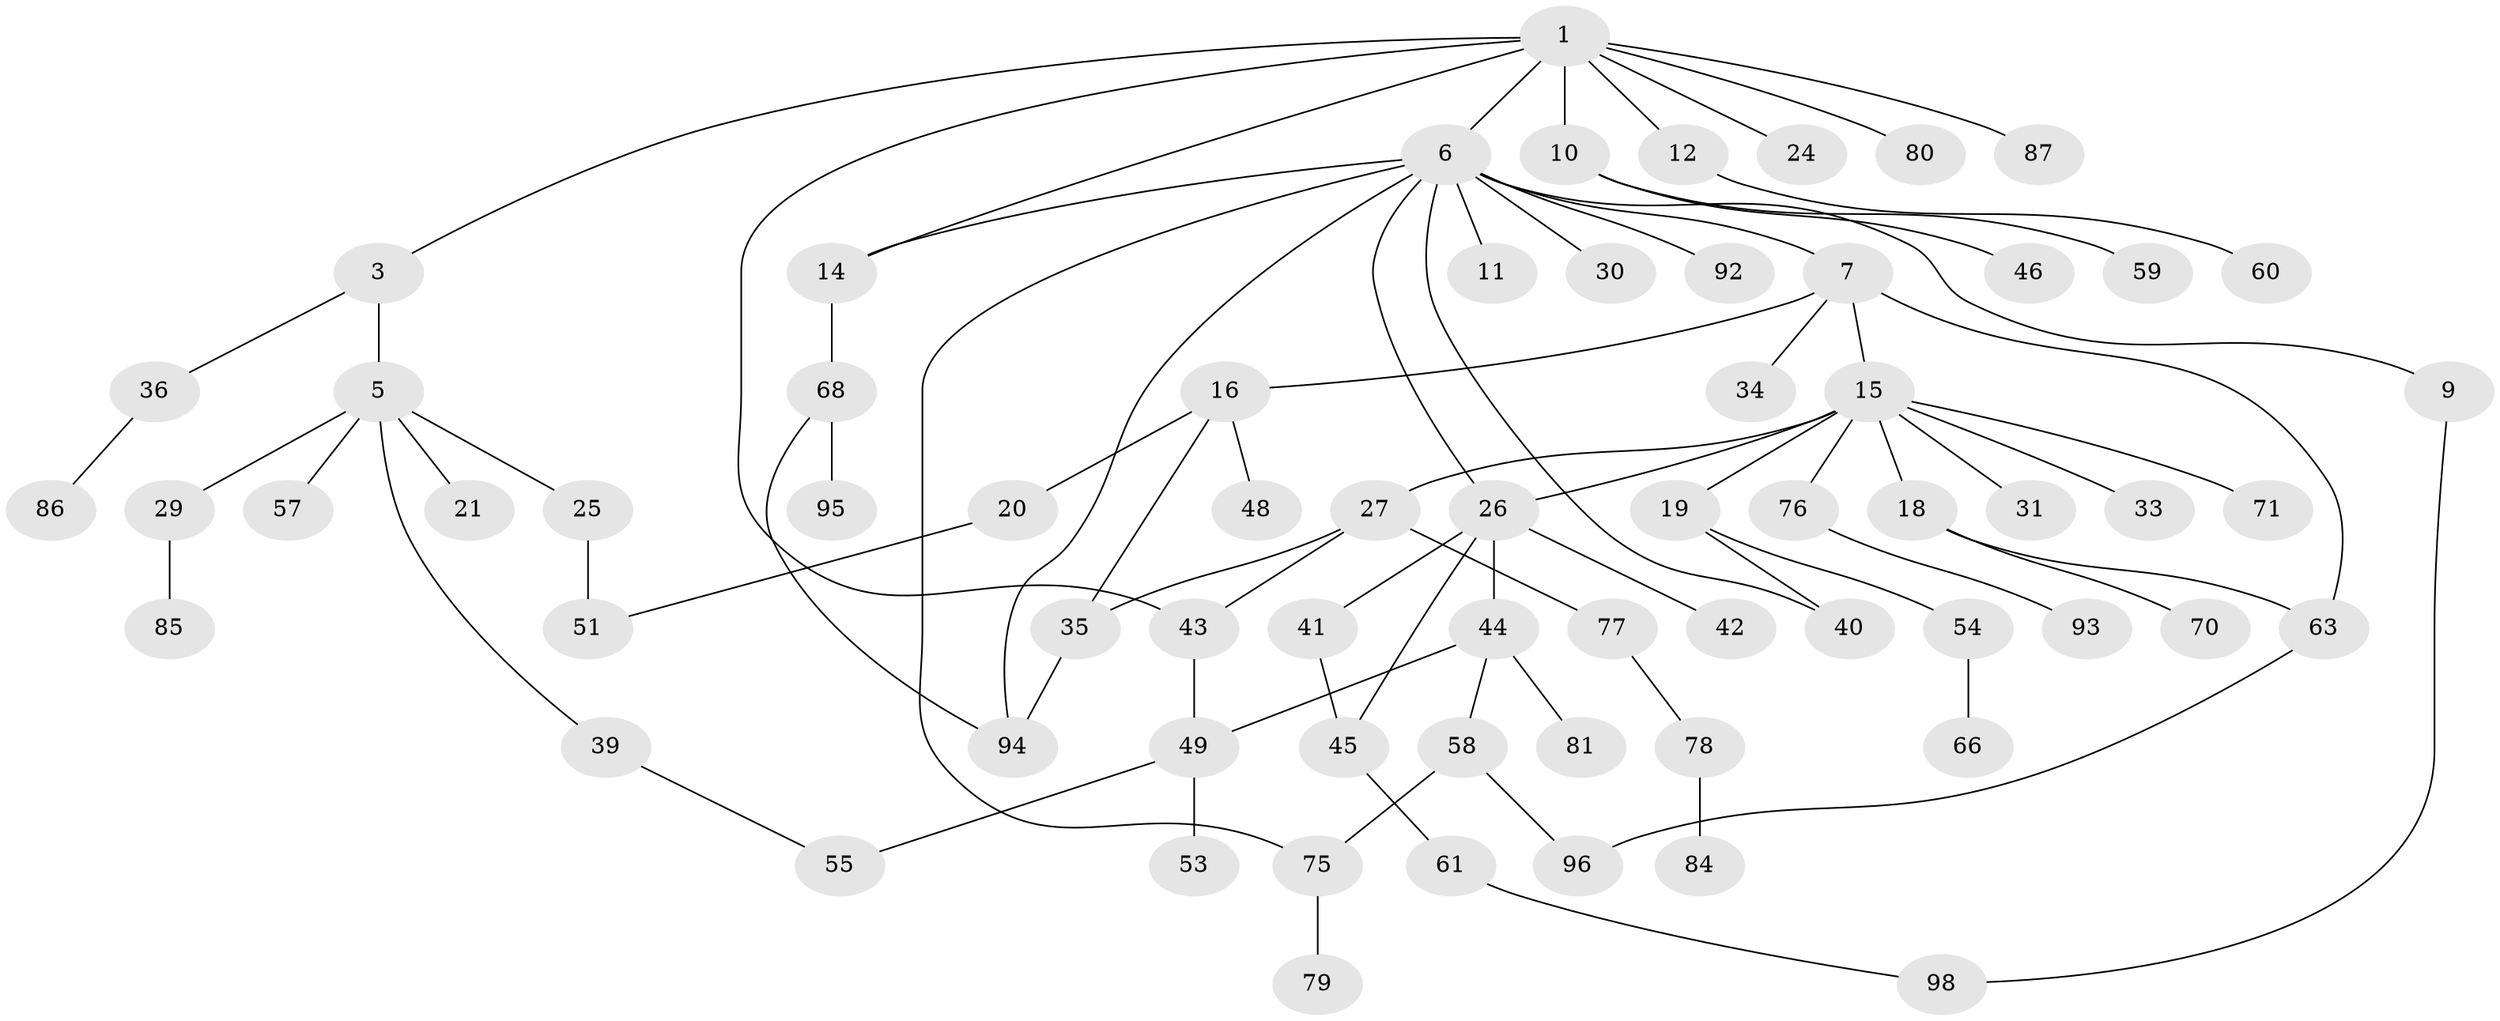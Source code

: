 // Generated by graph-tools (version 1.1) at 2025/23/03/03/25 07:23:34]
// undirected, 68 vertices, 82 edges
graph export_dot {
graph [start="1"]
  node [color=gray90,style=filled];
  1 [super="+2"];
  3 [super="+4"];
  5 [super="+17"];
  6 [super="+8"];
  7 [super="+13"];
  9 [super="+88"];
  10 [super="+56"];
  11;
  12 [super="+73"];
  14 [super="+28"];
  15 [super="+23"];
  16;
  18;
  19 [super="+22"];
  20;
  21;
  24 [super="+37"];
  25;
  26 [super="+32"];
  27 [super="+38"];
  29;
  30;
  31;
  33;
  34 [super="+97"];
  35 [super="+74"];
  36;
  39;
  40;
  41 [super="+47"];
  42 [super="+83"];
  43;
  44;
  45 [super="+52"];
  46 [super="+50"];
  48;
  49 [super="+72"];
  51 [super="+62"];
  53;
  54 [super="+90"];
  55 [super="+69"];
  57 [super="+64"];
  58 [super="+89"];
  59;
  60;
  61 [super="+67"];
  63 [super="+65"];
  66;
  68 [super="+82"];
  70;
  71;
  75 [super="+91"];
  76;
  77;
  78;
  79;
  80;
  81;
  84 [super="+99"];
  85;
  86;
  87;
  92;
  93;
  94;
  95;
  96;
  98;
  1 -- 10;
  1 -- 24;
  1 -- 80;
  1 -- 43;
  1 -- 3;
  1 -- 6;
  1 -- 87;
  1 -- 12;
  1 -- 14;
  3 -- 36;
  3 -- 5;
  5 -- 25;
  5 -- 29;
  5 -- 39;
  5 -- 57;
  5 -- 21;
  6 -- 7;
  6 -- 9;
  6 -- 26;
  6 -- 94;
  6 -- 40;
  6 -- 11;
  6 -- 75;
  6 -- 92;
  6 -- 30;
  6 -- 14;
  7 -- 15;
  7 -- 34;
  7 -- 63;
  7 -- 16;
  9 -- 98;
  10 -- 46;
  10 -- 59;
  12 -- 60;
  14 -- 68;
  15 -- 18;
  15 -- 19;
  15 -- 33;
  15 -- 26;
  15 -- 71;
  15 -- 27;
  15 -- 76;
  15 -- 31;
  16 -- 20;
  16 -- 35;
  16 -- 48;
  18 -- 70;
  18 -- 63;
  19 -- 54;
  19 -- 40;
  20 -- 51;
  25 -- 51;
  26 -- 42;
  26 -- 41;
  26 -- 44;
  26 -- 45;
  27 -- 35;
  27 -- 77;
  27 -- 43;
  29 -- 85;
  35 -- 94;
  36 -- 86;
  39 -- 55;
  41 -- 45;
  43 -- 49;
  44 -- 58;
  44 -- 81;
  44 -- 49;
  45 -- 61;
  49 -- 53;
  49 -- 55;
  54 -- 66;
  58 -- 96;
  58 -- 75;
  61 -- 98;
  63 -- 96;
  68 -- 95;
  68 -- 94;
  75 -- 79;
  76 -- 93;
  77 -- 78;
  78 -- 84;
}
